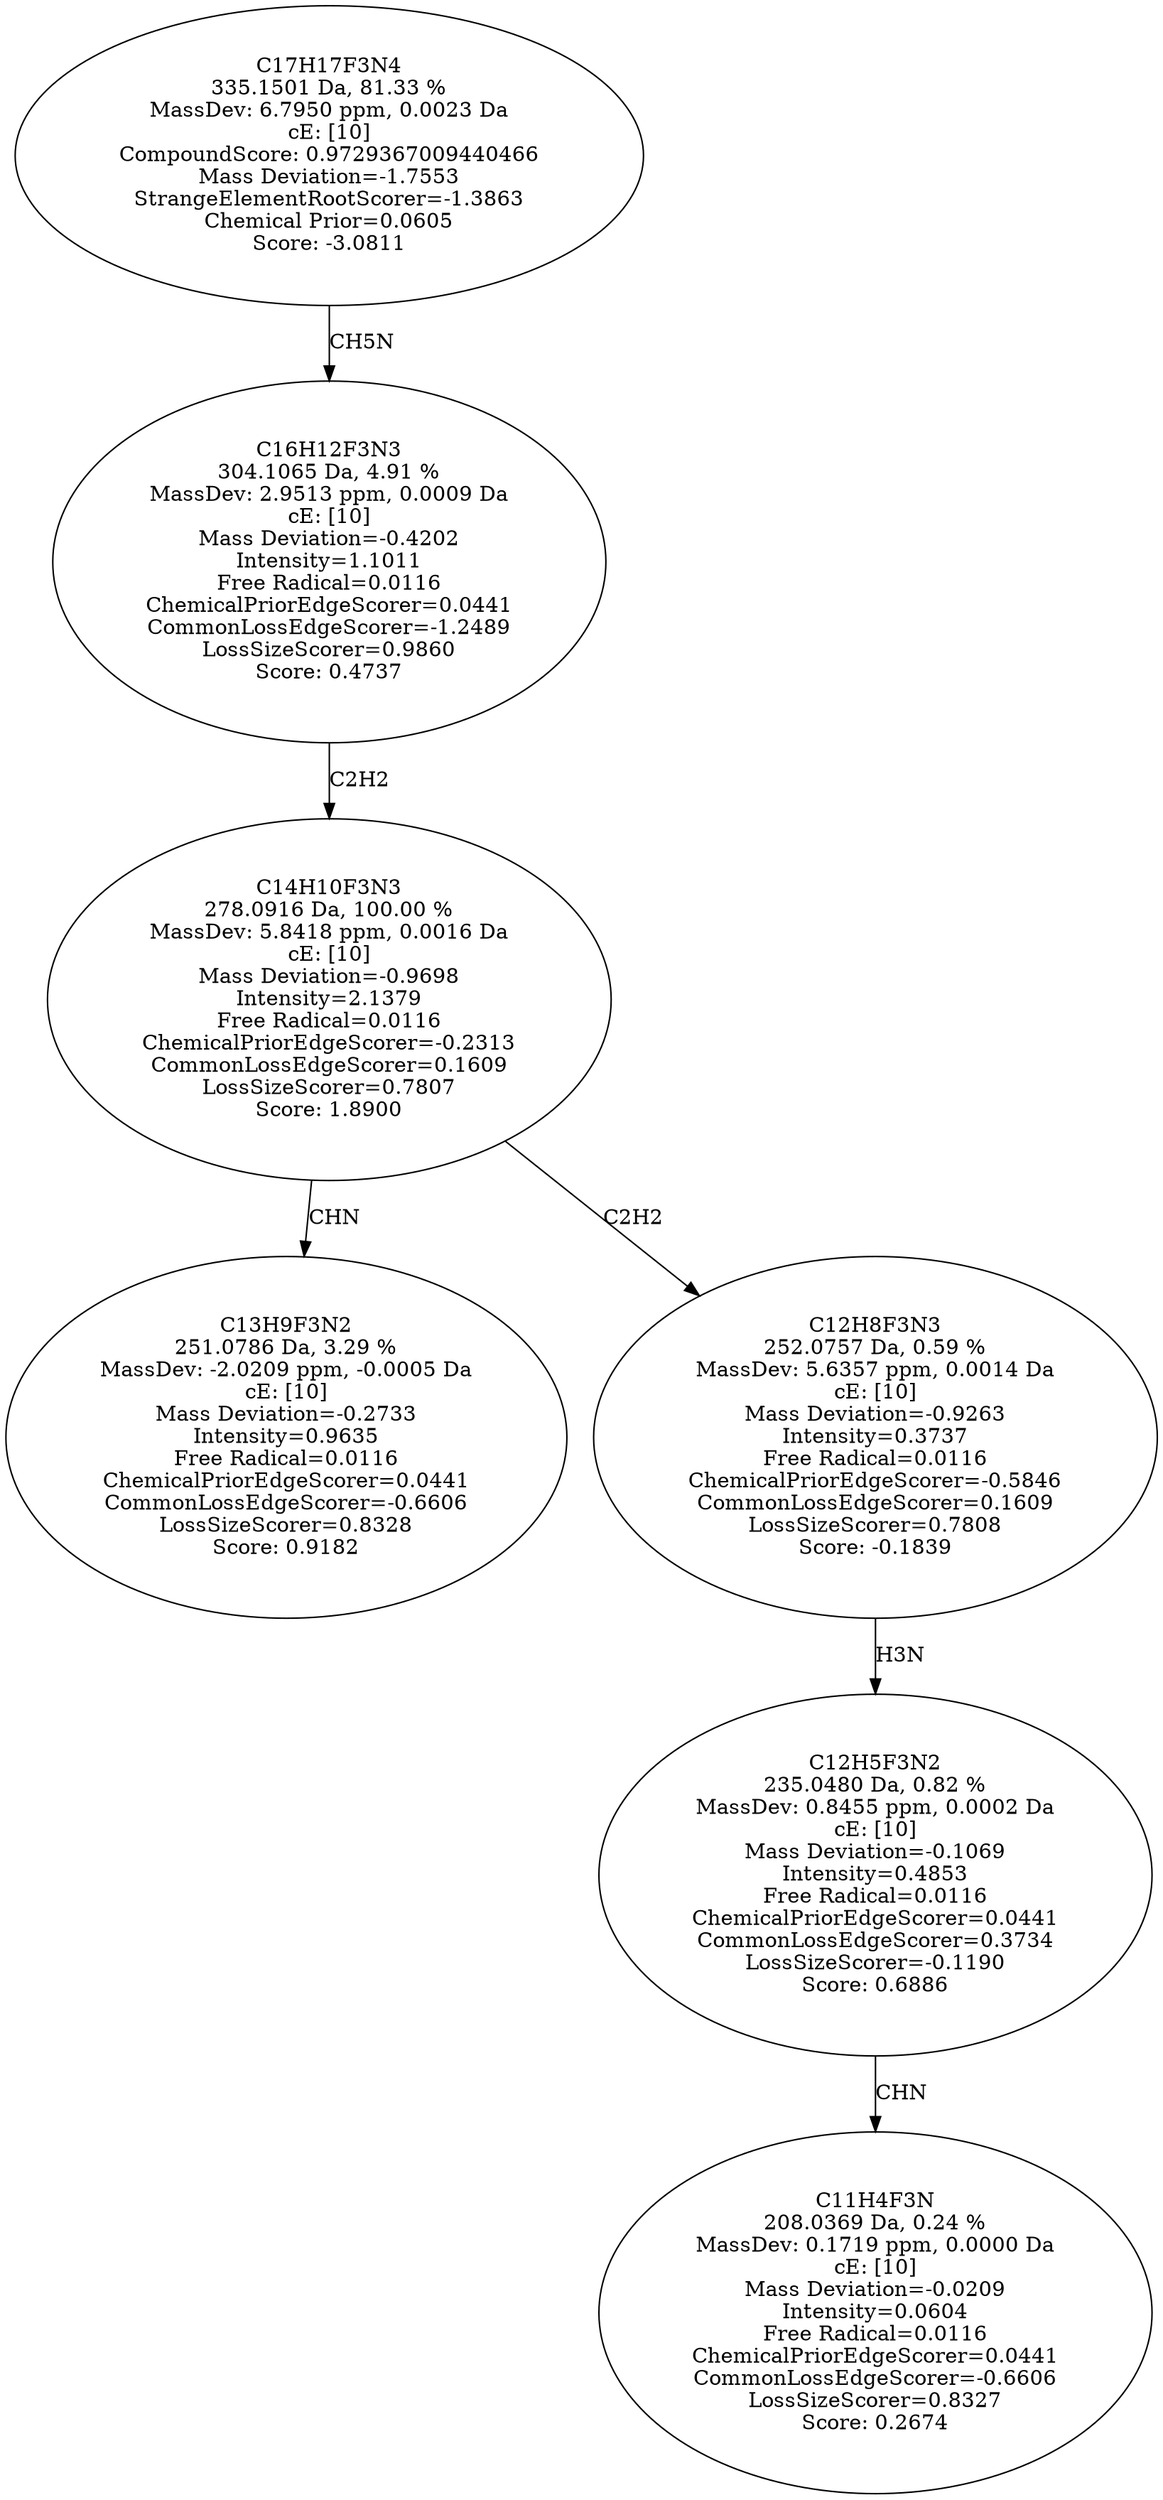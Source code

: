 strict digraph {
v1 [label="C13H9F3N2\n251.0786 Da, 3.29 %\nMassDev: -2.0209 ppm, -0.0005 Da\ncE: [10]\nMass Deviation=-0.2733\nIntensity=0.9635\nFree Radical=0.0116\nChemicalPriorEdgeScorer=0.0441\nCommonLossEdgeScorer=-0.6606\nLossSizeScorer=0.8328\nScore: 0.9182"];
v2 [label="C11H4F3N\n208.0369 Da, 0.24 %\nMassDev: 0.1719 ppm, 0.0000 Da\ncE: [10]\nMass Deviation=-0.0209\nIntensity=0.0604\nFree Radical=0.0116\nChemicalPriorEdgeScorer=0.0441\nCommonLossEdgeScorer=-0.6606\nLossSizeScorer=0.8327\nScore: 0.2674"];
v3 [label="C12H5F3N2\n235.0480 Da, 0.82 %\nMassDev: 0.8455 ppm, 0.0002 Da\ncE: [10]\nMass Deviation=-0.1069\nIntensity=0.4853\nFree Radical=0.0116\nChemicalPriorEdgeScorer=0.0441\nCommonLossEdgeScorer=0.3734\nLossSizeScorer=-0.1190\nScore: 0.6886"];
v4 [label="C12H8F3N3\n252.0757 Da, 0.59 %\nMassDev: 5.6357 ppm, 0.0014 Da\ncE: [10]\nMass Deviation=-0.9263\nIntensity=0.3737\nFree Radical=0.0116\nChemicalPriorEdgeScorer=-0.5846\nCommonLossEdgeScorer=0.1609\nLossSizeScorer=0.7808\nScore: -0.1839"];
v5 [label="C14H10F3N3\n278.0916 Da, 100.00 %\nMassDev: 5.8418 ppm, 0.0016 Da\ncE: [10]\nMass Deviation=-0.9698\nIntensity=2.1379\nFree Radical=0.0116\nChemicalPriorEdgeScorer=-0.2313\nCommonLossEdgeScorer=0.1609\nLossSizeScorer=0.7807\nScore: 1.8900"];
v6 [label="C16H12F3N3\n304.1065 Da, 4.91 %\nMassDev: 2.9513 ppm, 0.0009 Da\ncE: [10]\nMass Deviation=-0.4202\nIntensity=1.1011\nFree Radical=0.0116\nChemicalPriorEdgeScorer=0.0441\nCommonLossEdgeScorer=-1.2489\nLossSizeScorer=0.9860\nScore: 0.4737"];
v7 [label="C17H17F3N4\n335.1501 Da, 81.33 %\nMassDev: 6.7950 ppm, 0.0023 Da\ncE: [10]\nCompoundScore: 0.9729367009440466\nMass Deviation=-1.7553\nStrangeElementRootScorer=-1.3863\nChemical Prior=0.0605\nScore: -3.0811"];
v5 -> v1 [label="CHN"];
v3 -> v2 [label="CHN"];
v4 -> v3 [label="H3N"];
v5 -> v4 [label="C2H2"];
v6 -> v5 [label="C2H2"];
v7 -> v6 [label="CH5N"];
}